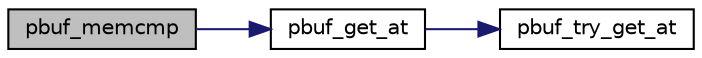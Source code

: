 digraph "pbuf_memcmp"
{
 // LATEX_PDF_SIZE
  edge [fontname="Helvetica",fontsize="10",labelfontname="Helvetica",labelfontsize="10"];
  node [fontname="Helvetica",fontsize="10",shape=record];
  rankdir="LR";
  Node1 [label="pbuf_memcmp",height=0.2,width=0.4,color="black", fillcolor="grey75", style="filled", fontcolor="black",tooltip=" "];
  Node1 -> Node2 [color="midnightblue",fontsize="10",style="solid",fontname="Helvetica"];
  Node2 [label="pbuf_get_at",height=0.2,width=0.4,color="black", fillcolor="white", style="filled",URL="$group__pbuf.html#ga6d803d9945bffb7ad97743f2fa503da6",tooltip=" "];
  Node2 -> Node3 [color="midnightblue",fontsize="10",style="solid",fontname="Helvetica"];
  Node3 [label="pbuf_try_get_at",height=0.2,width=0.4,color="black", fillcolor="white", style="filled",URL="$group__pbuf.html#ga839f342803b0cf89049744124c5a98ad",tooltip=" "];
}
